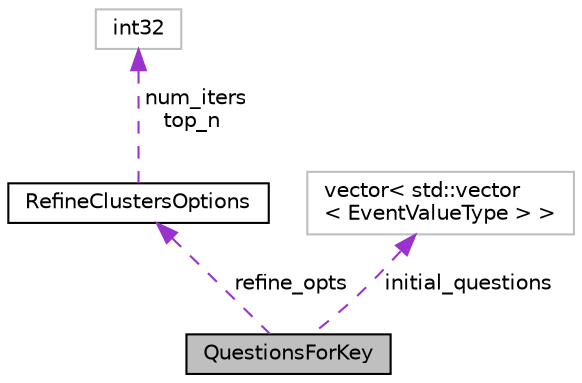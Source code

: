 digraph "QuestionsForKey"
{
  edge [fontname="Helvetica",fontsize="10",labelfontname="Helvetica",labelfontsize="10"];
  node [fontname="Helvetica",fontsize="10",shape=record];
  Node1 [label="QuestionsForKey",height=0.2,width=0.4,color="black", fillcolor="grey75", style="filled", fontcolor="black"];
  Node2 -> Node1 [dir="back",color="darkorchid3",fontsize="10",style="dashed",label=" refine_opts" ,fontname="Helvetica"];
  Node2 [label="RefineClustersOptions",height=0.2,width=0.4,color="black", fillcolor="white", style="filled",URL="$structkaldi_1_1RefineClustersOptions.html"];
  Node3 -> Node2 [dir="back",color="darkorchid3",fontsize="10",style="dashed",label=" num_iters\ntop_n" ,fontname="Helvetica"];
  Node3 [label="int32",height=0.2,width=0.4,color="grey75", fillcolor="white", style="filled"];
  Node4 -> Node1 [dir="back",color="darkorchid3",fontsize="10",style="dashed",label=" initial_questions" ,fontname="Helvetica"];
  Node4 [label="vector\< std::vector\l\< EventValueType \> \>",height=0.2,width=0.4,color="grey75", fillcolor="white", style="filled"];
}
